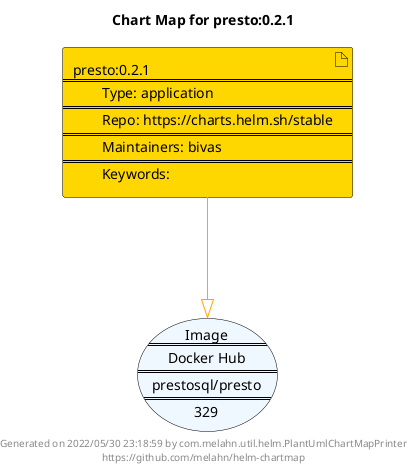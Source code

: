 @startuml
skinparam linetype ortho
skinparam backgroundColor white
skinparam usecaseBorderColor black
skinparam usecaseArrowColor LightSlateGray
skinparam artifactBorderColor black
skinparam artifactArrowColor LightSlateGray

title Chart Map for presto:0.2.1

'There is one referenced Helm Chart
artifact "presto:0.2.1\n====\n\tType: application\n====\n\tRepo: https://charts.helm.sh/stable\n====\n\tMaintainers: bivas\n====\n\tKeywords: " as presto_0_2_1 #Gold

'There is one referenced Docker Image
usecase "Image\n====\nDocker Hub\n====\nprestosql/presto\n====\n329" as prestosql_presto_329 #AliceBlue

'Chart Dependencies
presto_0_2_1--[#orange]-|>prestosql_presto_329

center footer Generated on 2022/05/30 23:18:59 by com.melahn.util.helm.PlantUmlChartMapPrinter\nhttps://github.com/melahn/helm-chartmap
@enduml
